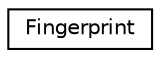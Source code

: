 digraph "Graphical Class Hierarchy"
{
  edge [fontname="Helvetica",fontsize="10",labelfontname="Helvetica",labelfontsize="10"];
  node [fontname="Helvetica",fontsize="10",shape=record];
  rankdir="LR";
  Node1 [label="Fingerprint",height=0.2,width=0.4,color="black", fillcolor="white", style="filled",URL="$class_fingerprint.html",tooltip="A class for managing the fingerprint sensor. "];
}
